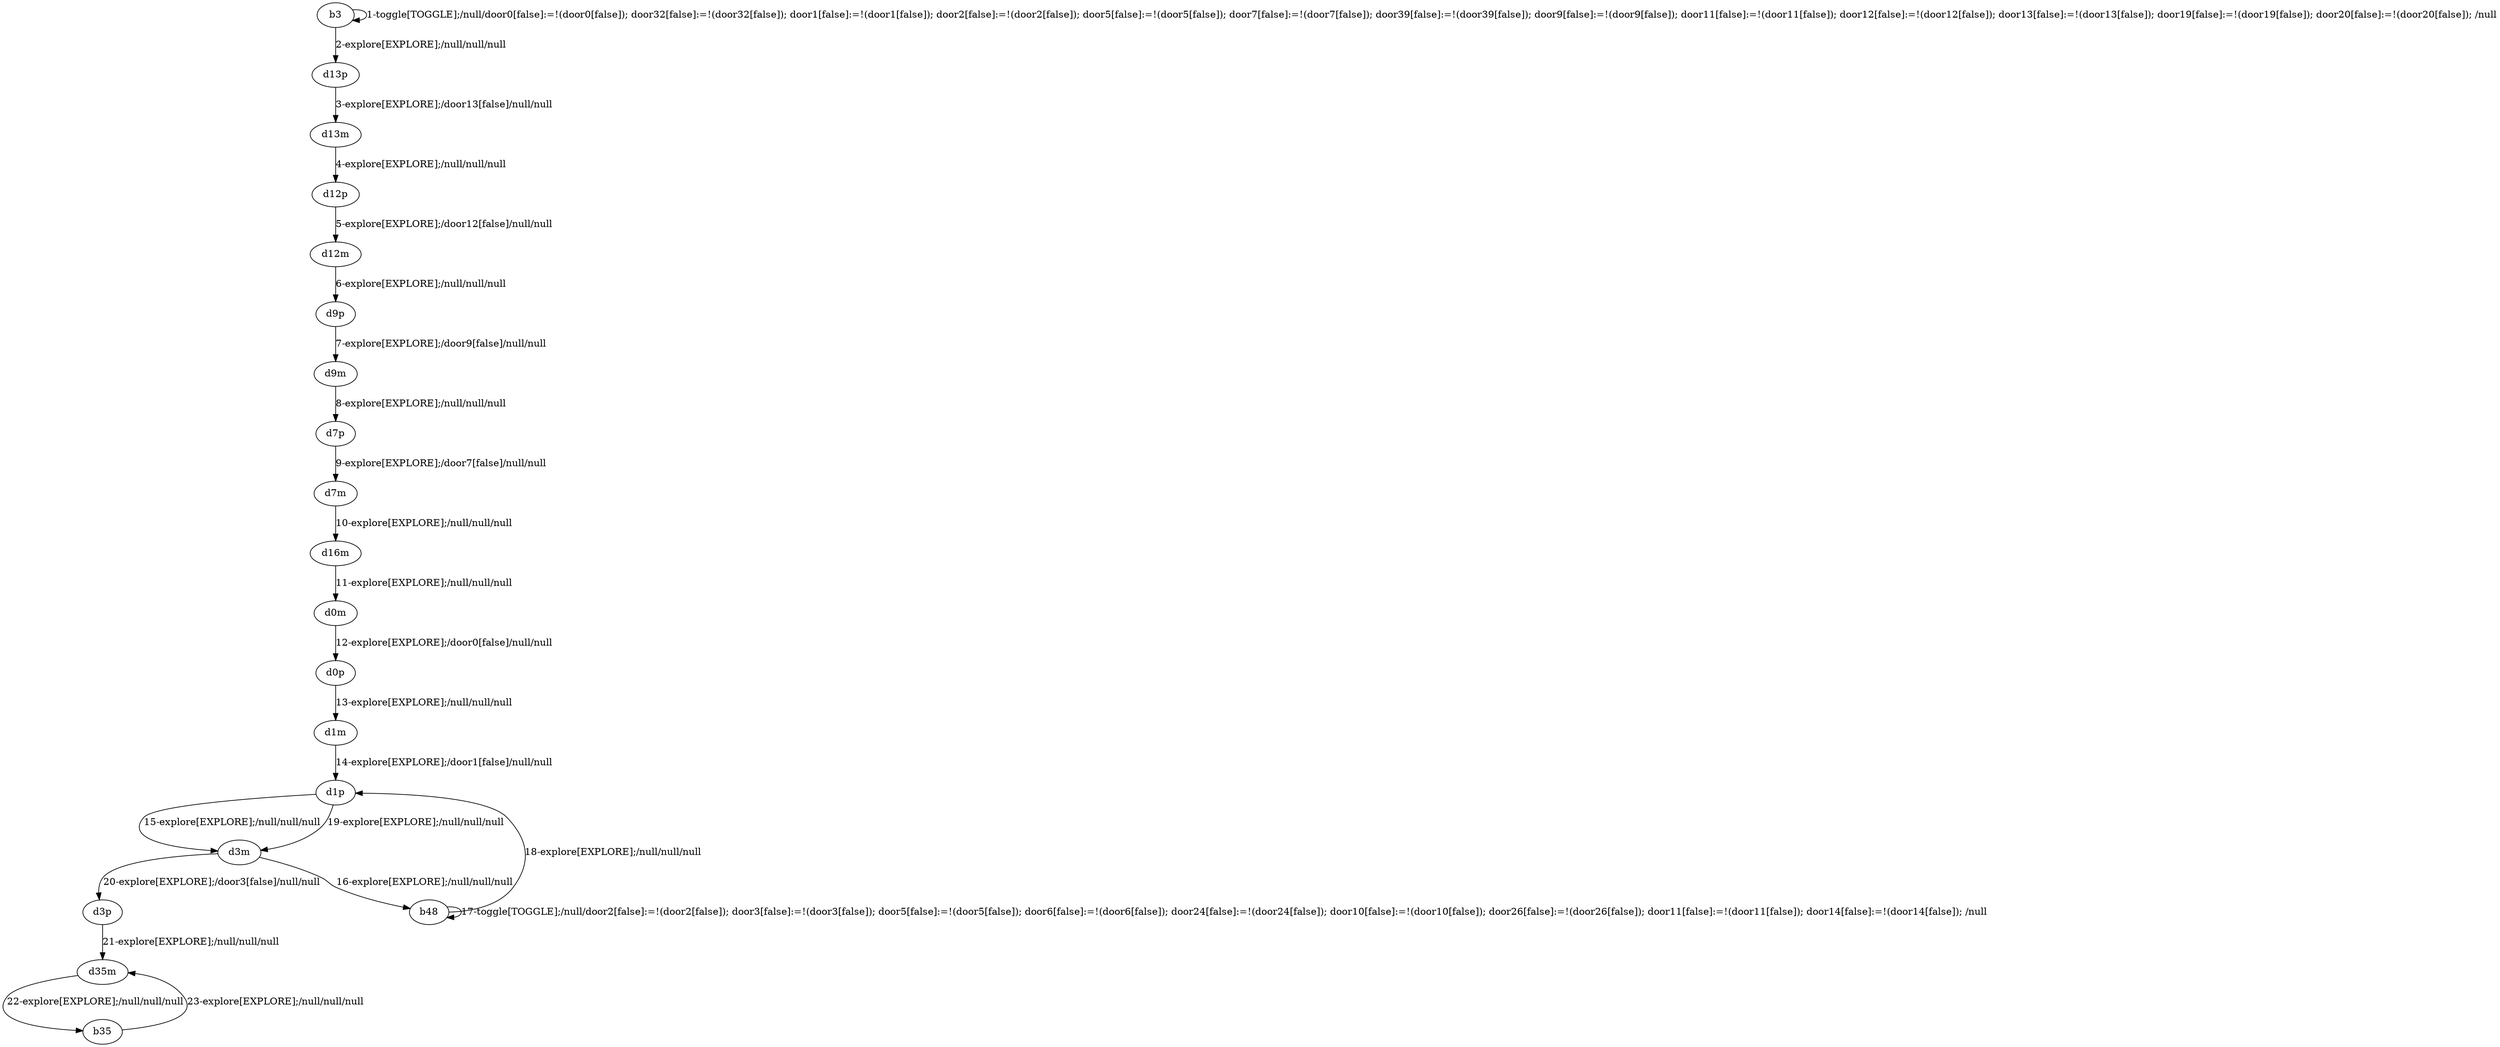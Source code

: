 # Total number of goals covered by this test: 2
# b35 --> d35m
# d35m --> b35

digraph g {
"b3" -> "b3" [label = "1-toggle[TOGGLE];/null/door0[false]:=!(door0[false]); door32[false]:=!(door32[false]); door1[false]:=!(door1[false]); door2[false]:=!(door2[false]); door5[false]:=!(door5[false]); door7[false]:=!(door7[false]); door39[false]:=!(door39[false]); door9[false]:=!(door9[false]); door11[false]:=!(door11[false]); door12[false]:=!(door12[false]); door13[false]:=!(door13[false]); door19[false]:=!(door19[false]); door20[false]:=!(door20[false]); /null"];
"b3" -> "d13p" [label = "2-explore[EXPLORE];/null/null/null"];
"d13p" -> "d13m" [label = "3-explore[EXPLORE];/door13[false]/null/null"];
"d13m" -> "d12p" [label = "4-explore[EXPLORE];/null/null/null"];
"d12p" -> "d12m" [label = "5-explore[EXPLORE];/door12[false]/null/null"];
"d12m" -> "d9p" [label = "6-explore[EXPLORE];/null/null/null"];
"d9p" -> "d9m" [label = "7-explore[EXPLORE];/door9[false]/null/null"];
"d9m" -> "d7p" [label = "8-explore[EXPLORE];/null/null/null"];
"d7p" -> "d7m" [label = "9-explore[EXPLORE];/door7[false]/null/null"];
"d7m" -> "d16m" [label = "10-explore[EXPLORE];/null/null/null"];
"d16m" -> "d0m" [label = "11-explore[EXPLORE];/null/null/null"];
"d0m" -> "d0p" [label = "12-explore[EXPLORE];/door0[false]/null/null"];
"d0p" -> "d1m" [label = "13-explore[EXPLORE];/null/null/null"];
"d1m" -> "d1p" [label = "14-explore[EXPLORE];/door1[false]/null/null"];
"d1p" -> "d3m" [label = "15-explore[EXPLORE];/null/null/null"];
"d3m" -> "b48" [label = "16-explore[EXPLORE];/null/null/null"];
"b48" -> "b48" [label = "17-toggle[TOGGLE];/null/door2[false]:=!(door2[false]); door3[false]:=!(door3[false]); door5[false]:=!(door5[false]); door6[false]:=!(door6[false]); door24[false]:=!(door24[false]); door10[false]:=!(door10[false]); door26[false]:=!(door26[false]); door11[false]:=!(door11[false]); door14[false]:=!(door14[false]); /null"];
"b48" -> "d1p" [label = "18-explore[EXPLORE];/null/null/null"];
"d1p" -> "d3m" [label = "19-explore[EXPLORE];/null/null/null"];
"d3m" -> "d3p" [label = "20-explore[EXPLORE];/door3[false]/null/null"];
"d3p" -> "d35m" [label = "21-explore[EXPLORE];/null/null/null"];
"d35m" -> "b35" [label = "22-explore[EXPLORE];/null/null/null"];
"b35" -> "d35m" [label = "23-explore[EXPLORE];/null/null/null"];
}
